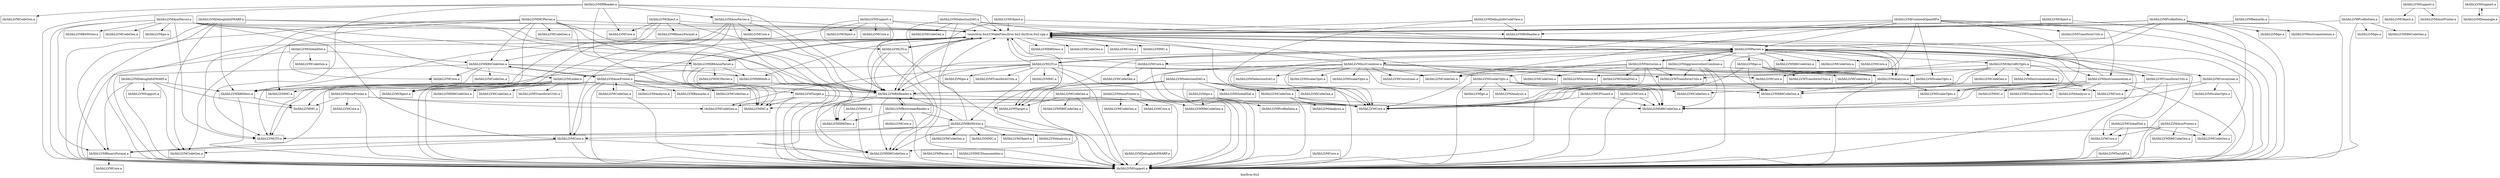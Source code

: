 digraph "bin/llvm-lto2" {
	label="bin/llvm-lto2";

	Node0x556d02083988 [shape=record,shape=record,label="{tools/llvm-lto2/CMakeFiles/llvm-lto2.dir/llvm-lto2.cpp.o}"];
	Node0x556d02083988 -> Node0x556d02085800;
	Node0x556d02083988 -> Node0x556d020847c0;
	Node0x556d02083988 -> Node0x556d020b1668;
	Node0x556d02083988 -> Node0x556d02084f10;
	Node0x556d02083988 -> Node0x556d02084a98;
	Node0x556d02083988 -> Node0x556d020a3420;
	Node0x556d02083988 -> Node0x556d0209d510;
	Node0x556d02083988 -> Node0x556d0208dfb0;
	Node0x556d02083988 -> Node0x556d02081018;
	Node0x556d02083988 -> Node0x556d0209e070;
	Node0x556d02083988 -> Node0x556d020a9810;
	Node0x556d02085800 [shape=record,shape=record,label="{lib/libLLVMX86AsmParser.a}"];
	Node0x556d02085800 -> Node0x556d02083988;
	Node0x556d02085800 -> Node0x556d0208f4d0;
	Node0x556d02085800 -> Node0x556d02084f10;
	Node0x556d02085800 -> Node0x556d02087e98;
	Node0x556d02085800 -> Node0x556d020a9810;
	Node0x556d02085800 -> Node0x556d020addf0;
	Node0x556d020847c0 [shape=record,shape=record,label="{lib/libLLVMX86CodeGen.a}"];
	Node0x556d020847c0 -> Node0x556d0208f4d0;
	Node0x556d020847c0 -> Node0x556d02084f10;
	Node0x556d020847c0 -> Node0x556d020a1610;
	Node0x556d020847c0 -> Node0x556d020aad98;
	Node0x556d020847c0 -> Node0x556d02087e98;
	Node0x556d020847c0 -> Node0x556d020a9810;
	Node0x556d020847c0 -> Node0x556d02099f08;
	Node0x556d020b1668 [shape=record,shape=record,label="{lib/libLLVMX86Desc.a}"];
	Node0x556d02084f10 [shape=record,shape=record,label="{lib/libLLVMX86Info.a}"];
	Node0x556d02084f10 -> Node0x556d020a9810;
	Node0x556d02084a98 [shape=record,shape=record,label="{lib/libLLVMBitReader.a}"];
	Node0x556d02084a98 -> Node0x556d02083988;
	Node0x556d02084a98 -> Node0x556d020851e8;
	Node0x556d02084a98 -> Node0x556d020b0bd8;
	Node0x556d02084a98 -> Node0x556d02089bd8;
	Node0x556d02084a98 -> Node0x556d020a9810;
	Node0x556d02084a98 -> Node0x556d02097530;
	Node0x556d020a3420 [shape=record,shape=record,label="{lib/libLLVMCodeGen.a}"];
	Node0x556d0209d510 [shape=record,shape=record,label="{lib/libLLVMCore.a}"];
	Node0x556d0208dfb0 [shape=record,shape=record,label="{lib/libLLVMLTO.a}"];
	Node0x556d0208dfb0 -> Node0x556d02083988;
	Node0x556d0208dfb0 -> Node0x556d020b0bd8;
	Node0x556d0208dfb0 -> Node0x556d02084a98;
	Node0x556d0208dfb0 -> Node0x556d020a9810;
	Node0x556d02081018 [shape=record,shape=record,label="{lib/libLLVMMC.a}"];
	Node0x556d0209e070 [shape=record,shape=record,label="{lib/libLLVMPasses.a}"];
	Node0x556d0209e070 -> Node0x556d02083988;
	Node0x556d0209e070 -> Node0x556d020906b0;
	Node0x556d0209e070 -> Node0x556d02084a98;
	Node0x556d0209e070 -> Node0x556d020a74b8;
	Node0x556d0209e070 -> Node0x556d0209f8d0;
	Node0x556d0209e070 -> Node0x556d020942d0;
	Node0x556d0209e070 -> Node0x556d020aef68;
	Node0x556d0209e070 -> Node0x556d020a80e8;
	Node0x556d0209e070 -> Node0x556d020a9810;
	Node0x556d0209e070 -> Node0x556d0209b288;
	Node0x556d0209e070 -> Node0x556d020902a0;
	Node0x556d0209e070 -> Node0x556d020b12c0;
	Node0x556d0209e070 -> Node0x556d020b10b8;
	Node0x556d0209e070 -> Node0x556d02099d00;
	Node0x556d0209e070 -> Node0x556d0209fc78;
	Node0x556d0209e070 -> Node0x556d0208b1c8;
	Node0x556d0209e070 -> Node0x556d020afed8;
	Node0x556d0209e070 -> Node0x556d02082a80;
	Node0x556d0209e070 -> Node0x556d020a1268;
	Node0x556d0209e070 -> Node0x556d02086290;
	Node0x556d020a9810 [shape=record,shape=record,label="{lib/libLLVMSupport.a}"];
	Node0x556d0208f4d0 [shape=record,shape=record,label="{lib/libLLVMX86Desc.a}"];
	Node0x556d0208f4d0 -> Node0x556d02083988;
	Node0x556d0208f4d0 -> Node0x556d02087130;
	Node0x556d0208f4d0 -> Node0x556d020a9810;
	Node0x556d02087e98 [shape=record,shape=record,label="{lib/libLLVMMC.a}"];
	Node0x556d020addf0 [shape=record,shape=record,label="{lib/libLLVMMCParser.a}"];
	Node0x556d020a1610 [shape=record,shape=record,label="{lib/libLLVMCodeGen.a}"];
	Node0x556d020aad98 [shape=record,shape=record,label="{lib/libLLVMCore.a}"];
	Node0x556d02099f08 [shape=record,shape=record,label="{lib/libLLVMAsmPrinter.a}"];
	Node0x556d02099f08 -> Node0x556d02083988;
	Node0x556d02099f08 -> Node0x556d020847c0;
	Node0x556d02099f08 -> Node0x556d0208f4d0;
	Node0x556d02099f08 -> Node0x556d02084a98;
	Node0x556d02099f08 -> Node0x556d020a1cf8;
	Node0x556d02099f08 -> Node0x556d0208c4e0;
	Node0x556d02099f08 -> Node0x556d02091a30;
	Node0x556d02099f08 -> Node0x556d02098710;
	Node0x556d02099f08 -> Node0x556d020a9810;
	Node0x556d02099f08 -> Node0x556d0209de00;
	Node0x556d02099f08 -> Node0x556d02099d68;
	Node0x556d02099f08 -> Node0x556d020a1b58;
	Node0x556d02099f08 -> Node0x556d02080520;
	Node0x556d02099f08 -> Node0x556d020ab758;
	Node0x556d02087130 [shape=record,shape=record,label="{lib/libLLVMMC.a}"];
	Node0x556d020851e8 [shape=record,shape=record,label="{lib/libLLVMX86CodeGen.a}"];
	Node0x556d020b0bd8 [shape=record,shape=record,label="{lib/libLLVMX86Desc.a}"];
	Node0x556d02089bd8 [shape=record,shape=record,label="{lib/libLLVMCore.a}"];
	Node0x556d02097530 [shape=record,shape=record,label="{lib/libLLVMBitstreamReader.a}"];
	Node0x556d02097530 -> Node0x556d020b0bd8;
	Node0x556d02097530 -> Node0x556d02084a98;
	Node0x556d02097530 -> Node0x556d020ac938;
	Node0x556d02097530 -> Node0x556d020a9810;
	Node0x556d02097530 -> Node0x556d020b2980;
	Node0x556d02082f60 [shape=record,shape=record,label="{lib/libLLVMCodeGen.a}"];
	Node0x556d02082f60 -> Node0x556d0208d790;
	Node0x556d02082f60 -> Node0x556d02089bd8;
	Node0x556d02082f60 -> Node0x556d020a9810;
	Node0x556d02082f60 -> Node0x556d02090648;
	Node0x556d0208d790 [shape=record,shape=record,label="{lib/libLLVMX86CodeGen.a}"];
	Node0x556d02090648 [shape=record,shape=record,label="{lib/libLLVMAnalysis.a}"];
	Node0x556d0208c4e0 [shape=record,shape=record,label="{lib/libLLVMCore.a}"];
	Node0x556d0208c4e0 -> Node0x556d02083988;
	Node0x556d0208c4e0 -> Node0x556d020851e8;
	Node0x556d0208c4e0 -> Node0x556d020a94d0;
	Node0x556d0208c4e0 -> Node0x556d020a9810;
	Node0x556d0208c4e0 -> Node0x556d020ab758;
	Node0x556d020a94d0 [shape=record,shape=record,label="{lib/libLLVMCodeGen.a}"];
	Node0x556d020ab758 [shape=record,shape=record,label="{lib/libLLVMBinaryFormat.a}"];
	Node0x556d020ab758 -> Node0x556d0208ace8;
	Node0x556d020ab758 -> Node0x556d020a9810;
	Node0x556d020923f0 [shape=record,shape=record,label="{lib/libLLVMLinker.a}"];
	Node0x556d020923f0 -> Node0x556d020af3e0;
	Node0x556d020923f0 -> Node0x556d02084a98;
	Node0x556d020923f0 -> Node0x556d0208f7a8;
	Node0x556d020923f0 -> Node0x556d0208c4e0;
	Node0x556d020923f0 -> Node0x556d02091a30;
	Node0x556d020923f0 -> Node0x556d0209e140;
	Node0x556d020923f0 -> Node0x556d020a9810;
	Node0x556d020923f0 -> Node0x556d02088310;
	Node0x556d020af3e0 [shape=record,shape=record,label="{lib/libLLVMX86CodeGen.a}"];
	Node0x556d0208f7a8 [shape=record,shape=record,label="{lib/libLLVMCodeGen.a}"];
	Node0x556d02091a30 [shape=record,shape=record,label="{lib/libLLVMLTO.a}"];
	Node0x556d0209e140 [shape=record,shape=record,label="{lib/libLLVMObject.a}"];
	Node0x556d02088310 [shape=record,shape=record,label="{lib/libLLVMTransformUtils.a}"];
	Node0x556d020942d0 [shape=record,shape=record,label="{lib/libLLVMLTO.a}"];
	Node0x556d020942d0 -> Node0x556d02083988;
	Node0x556d020942d0 -> Node0x556d02095d38;
	Node0x556d020942d0 -> Node0x556d02084a98;
	Node0x556d020942d0 -> Node0x556d020939e0;
	Node0x556d020942d0 -> Node0x556d02086c50;
	Node0x556d020942d0 -> Node0x556d020923f0;
	Node0x556d020942d0 -> Node0x556d020ace18;
	Node0x556d020942d0 -> Node0x556d0209e070;
	Node0x556d020942d0 -> Node0x556d020a9810;
	Node0x556d020942d0 -> Node0x556d0209b288;
	Node0x556d020942d0 -> Node0x556d020a6680;
	Node0x556d020942d0 -> Node0x556d020b2980;
	Node0x556d020942d0 -> Node0x556d02094880;
	Node0x556d020942d0 -> Node0x556d02086290;
	Node0x556d02095d38 [shape=record,shape=record,label="{lib/libLLVMX86CodeGen.a}"];
	Node0x556d020939e0 [shape=record,shape=record,label="{lib/libLLVMCodeGen.a}"];
	Node0x556d02086c50 [shape=record,shape=record,label="{lib/libLLVMCore.a}"];
	Node0x556d020ace18 [shape=record,shape=record,label="{lib/libLLVMMC.a}"];
	Node0x556d0209b288 [shape=record,shape=record,label="{lib/libLLVMTarget.a}"];
	Node0x556d020a6680 [shape=record,shape=record,label="{lib/libLLVMipo.a}"];
	Node0x556d020b2980 [shape=record,shape=record,label="{lib/libLLVMBitWriter.a}"];
	Node0x556d020b2980 -> Node0x556d02083988;
	Node0x556d020b2980 -> Node0x556d020851e8;
	Node0x556d020b2980 -> Node0x556d02084a98;
	Node0x556d020b2980 -> Node0x556d0208ed18;
	Node0x556d020b2980 -> Node0x556d0208c4e0;
	Node0x556d020b2980 -> Node0x556d02091a30;
	Node0x556d020b2980 -> Node0x556d020ab688;
	Node0x556d020b2980 -> Node0x556d020a2990;
	Node0x556d020b2980 -> Node0x556d020a9810;
	Node0x556d020b2980 -> Node0x556d020a5a50;
	Node0x556d02094880 [shape=record,shape=record,label="{lib/libLLVMTransformUtils.a}"];
	Node0x556d02086290 [shape=record,shape=record,label="{lib/libLLVMAnalysis.a}"];
	Node0x556d02086290 -> Node0x556d02083988;
	Node0x556d02086290 -> Node0x556d0208eaa8;
	Node0x556d02086290 -> Node0x556d02089bd8;
	Node0x556d02086290 -> Node0x556d0209e070;
	Node0x556d02086290 -> Node0x556d020aef68;
	Node0x556d02086290 -> Node0x556d020a9810;
	Node0x556d02099750 [shape=record,shape=record,label="{lib/libLLVMMC.a}"];
	Node0x556d02099750 -> Node0x556d020b0bd8;
	Node0x556d02099750 -> Node0x556d020a9810;
	Node0x556d0209ffb8 [shape=record,shape=record,label="{lib/libLLVMObject.a}"];
	Node0x556d0209ffb8 -> Node0x556d02083988;
	Node0x556d0209ffb8 -> Node0x556d02084a98;
	Node0x556d0209ffb8 -> Node0x556d0209ae10;
	Node0x556d0209ffb8 -> Node0x556d02091a30;
	Node0x556d0209ffb8 -> Node0x556d020a9810;
	Node0x556d0209ffb8 -> Node0x556d020a7ba0;
	Node0x556d0209ae10 [shape=record,shape=record,label="{lib/libLLVMCore.a}"];
	Node0x556d020a7ba0 [shape=record,shape=record,label="{lib/libLLVMBinaryFormat.a}"];
	Node0x556d020906b0 [shape=record,shape=record,label="{lib/libLLVMX86CodeGen.a}"];
	Node0x556d020a74b8 [shape=record,shape=record,label="{lib/libLLVMCodeGen.a}"];
	Node0x556d0209f8d0 [shape=record,shape=record,label="{lib/libLLVMCore.a}"];
	Node0x556d020aef68 [shape=record,shape=record,label="{lib/libLLVMScalarOpts.a}"];
	Node0x556d020a80e8 [shape=record,shape=record,label="{lib/libLLVMCore.a}"];
	Node0x556d020a80e8 -> Node0x556d02083988;
	Node0x556d020a80e8 -> Node0x556d0208eaa8;
	Node0x556d020a80e8 -> Node0x556d020a7520;
	Node0x556d020a80e8 -> Node0x556d020a9810;
	Node0x556d020902a0 [shape=record,shape=record,label="{lib/libLLVMCoroutines.a}"];
	Node0x556d020902a0 -> Node0x556d0208d790;
	Node0x556d020902a0 -> Node0x556d0208a390;
	Node0x556d020902a0 -> Node0x556d020a9810;
	Node0x556d020902a0 -> Node0x556d020a5230;
	Node0x556d020b12c0 [shape=record,shape=record,label="{lib/libLLVMipo.a}"];
	Node0x556d020b12c0 -> Node0x556d0208eaa8;
	Node0x556d020b12c0 -> Node0x556d02092800;
	Node0x556d020b12c0 -> Node0x556d02089bd8;
	Node0x556d020b12c0 -> Node0x556d020a9810;
	Node0x556d020b12c0 -> Node0x556d02096f18;
	Node0x556d020b12c0 -> Node0x556d02086290;
	Node0x556d020b10b8 [shape=record,shape=record,label="{lib/libLLVMScalarOpts.a}"];
	Node0x556d020b10b8 -> Node0x556d02083988;
	Node0x556d020b10b8 -> Node0x556d0208d790;
	Node0x556d020b10b8 -> Node0x556d02086360;
	Node0x556d020b10b8 -> Node0x556d0208a390;
	Node0x556d020b10b8 -> Node0x556d020a9810;
	Node0x556d020b10b8 -> Node0x556d02096aa0;
	Node0x556d020b10b8 -> Node0x556d020a9dc0;
	Node0x556d02099d00 [shape=record,shape=record,label="{lib/libLLVMAggressiveInstCombine.a}"];
	Node0x556d02099d00 -> Node0x556d0208d790;
	Node0x556d02099d00 -> Node0x556d02088c00;
	Node0x556d02099d00 -> Node0x556d02089bd8;
	Node0x556d02099d00 -> Node0x556d020a9810;
	Node0x556d02099d00 -> Node0x556d0209b150;
	Node0x556d02099d00 -> Node0x556d02086290;
	Node0x556d0209fc78 [shape=record,shape=record,label="{lib/libLLVMVectorize.a}"];
	Node0x556d0209fc78 -> Node0x556d0208d790;
	Node0x556d0209fc78 -> Node0x556d02096e48;
	Node0x556d0209fc78 -> Node0x556d02089bd8;
	Node0x556d0209fc78 -> Node0x556d0209e070;
	Node0x556d0209fc78 -> Node0x556d020a9810;
	Node0x556d0209fc78 -> Node0x556d02095108;
	Node0x556d0209fc78 -> Node0x556d0208e630;
	Node0x556d0209fc78 -> Node0x556d020af858;
	Node0x556d0209fc78 -> Node0x556d0209b150;
	Node0x556d0209fc78 -> Node0x556d02086290;
	Node0x556d0208b1c8 [shape=record,shape=record,label="{lib/libLLVMInstrumentation.a}"];
	Node0x556d0208b1c8 -> Node0x556d02083988;
	Node0x556d0208b1c8 -> Node0x556d0208d790;
	Node0x556d0208b1c8 -> Node0x556d02084a98;
	Node0x556d0208b1c8 -> Node0x556d02086360;
	Node0x556d0208b1c8 -> Node0x556d02089bd8;
	Node0x556d0208b1c8 -> Node0x556d02085388;
	Node0x556d0208b1c8 -> Node0x556d020a9810;
	Node0x556d0208b1c8 -> Node0x556d020a21d8;
	Node0x556d0208b1c8 -> Node0x556d020acf50;
	Node0x556d020afed8 [shape=record,shape=record,label="{lib/libLLVMInstCombine.a}"];
	Node0x556d020afed8 -> Node0x556d02083988;
	Node0x556d020afed8 -> Node0x556d0208d790;
	Node0x556d020afed8 -> Node0x556d02084a98;
	Node0x556d020afed8 -> Node0x556d02088c00;
	Node0x556d020afed8 -> Node0x556d02089bd8;
	Node0x556d020afed8 -> Node0x556d020a75f0;
	Node0x556d020afed8 -> Node0x556d020a9810;
	Node0x556d020afed8 -> Node0x556d020a7248;
	Node0x556d020afed8 -> Node0x556d0208e630;
	Node0x556d020afed8 -> Node0x556d020ad0f0;
	Node0x556d020afed8 -> Node0x556d020832a0;
	Node0x556d020afed8 -> Node0x556d0209b150;
	Node0x556d020afed8 -> Node0x556d02086290;
	Node0x556d02082a80 [shape=record,shape=record,label="{lib/libLLVMObjCARCOpts.a}"];
	Node0x556d02082a80 -> Node0x556d0208eaa8;
	Node0x556d02082a80 -> Node0x556d020931c0;
	Node0x556d02082a80 -> Node0x556d02089bd8;
	Node0x556d02082a80 -> Node0x556d020aef68;
	Node0x556d02082a80 -> Node0x556d020a9810;
	Node0x556d02082a80 -> Node0x556d0209fa70;
	Node0x556d02082a80 -> Node0x556d0209b150;
	Node0x556d02082a80 -> Node0x556d02086290;
	Node0x556d020a1268 [shape=record,shape=record,label="{lib/libLLVMTransformUtils.a}"];
	Node0x556d020a1268 -> Node0x556d02083988;
	Node0x556d020a1268 -> Node0x556d0208eaa8;
	Node0x556d020a1268 -> Node0x556d020abe40;
	Node0x556d020a1268 -> Node0x556d020a9810;
	Node0x556d0208eaa8 [shape=record,shape=record,label="{lib/libLLVMX86CodeGen.a}"];
	Node0x556d020a7520 [shape=record,shape=record,label="{lib/libLLVMCodeGen.a}"];
	Node0x556d020a8358 [shape=record,shape=record,label="{lib/libLLVMPasses.a}"];
	Node0x556d020a8358 -> Node0x556d020a9810;
	Node0x556d020a4050 [shape=record,shape=record,label="{lib/libLLVMSupport.a}"];
	Node0x556d020a4050 -> Node0x556d02083988;
	Node0x556d020a4050 -> Node0x556d020851e8;
	Node0x556d020a4050 -> Node0x556d02083b28;
	Node0x556d020a4050 -> Node0x556d020a94d0;
	Node0x556d020a4050 -> Node0x556d0208d588;
	Node0x556d020a4050 -> Node0x556d0208dfb0;
	Node0x556d020a4050 -> Node0x556d0209dd98;
	Node0x556d02083b28 [shape=record,shape=record,label="{lib/libLLVMBitReader.a}"];
	Node0x556d0208d588 [shape=record,shape=record,label="{lib/libLLVMCore.a}"];
	Node0x556d0209dd98 [shape=record,shape=record,label="{lib/libLLVMObject.a}"];
	Node0x556d0209de00 [shape=record,shape=record,label="{lib/libLLVMTarget.a}"];
	Node0x556d0209de00 -> Node0x556d0208d790;
	Node0x556d0209de00 -> Node0x556d020939e0;
	Node0x556d0209de00 -> Node0x556d02089bd8;
	Node0x556d0209de00 -> Node0x556d02087e98;
	Node0x556d0209de00 -> Node0x556d020a9810;
	Node0x556d0209c878 [shape=record,shape=record,label="{lib/libLLVMMCDisassembler.a}"];
	Node0x556d0209c878 -> Node0x556d020a9810;
	Node0x556d020a1cf8 [shape=record,shape=record,label="{lib/libLLVMCodeGen.a}"];
	Node0x556d02098710 [shape=record,shape=record,label="{lib/libLLVMMC.a}"];
	Node0x556d02099d68 [shape=record,shape=record,label="{lib/libLLVMCodeGen.a}"];
	Node0x556d02099d68 -> Node0x556d020a9810;
	Node0x556d02099d68 -> Node0x556d02099f08;
	Node0x556d020a1b58 [shape=record,shape=record,label="{lib/libLLVMAnalysis.a}"];
	Node0x556d02080520 [shape=record,shape=record,label="{lib/libLLVMRemarks.a}"];
	Node0x556d0209a6c0 [shape=record,shape=record,label="{lib/libLLVMAsmPrinter.a}"];
	Node0x556d0209a6c0 -> Node0x556d020939e0;
	Node0x556d0209a6c0 -> Node0x556d020ac528;
	Node0x556d0209a6c0 -> Node0x556d02087130;
	Node0x556d0209a6c0 -> Node0x556d020a9810;
	Node0x556d0209a6c0 -> Node0x556d0209b288;
	Node0x556d020ac528 [shape=record,shape=record,label="{lib/libLLVMCore.a}"];
	Node0x556d020a4fc0 [shape=record,shape=record,label="{lib/libLLVMAsmPrinter.a}"];
	Node0x556d020a4fc0 -> Node0x556d02099548;
	Node0x556d020a4fc0 -> Node0x556d0209fe18;
	Node0x556d020a4fc0 -> Node0x556d020abe40;
	Node0x556d020a4fc0 -> Node0x556d02091a30;
	Node0x556d020a4fc0 -> Node0x556d020a9810;
	Node0x556d02099548 [shape=record,shape=record,label="{lib/libLLVMX86CodeGen.a}"];
	Node0x556d0209fe18 [shape=record,shape=record,label="{lib/libLLVMCodeGen.a}"];
	Node0x556d020abe40 [shape=record,shape=record,label="{lib/libLLVMCore.a}"];
	Node0x556d0208b640 [shape=record,shape=record,label="{lib/libLLVMSupport.a}"];
	Node0x556d0208b640 -> Node0x556d020a4db8;
	Node0x556d0208b640 -> Node0x556d0208a120;
	Node0x556d020a4db8 [shape=record,shape=record,label="{lib/libLLVMObject.a}"];
	Node0x556d0208a120 [shape=record,shape=record,label="{lib/libLLVMAsmPrinter.a}"];
	Node0x556d0209c5a0 [shape=record,shape=record,label="{lib/libLLVMAsmPrinter.a}"];
	Node0x556d0209c5a0 -> Node0x556d020973f8;
	Node0x556d0209c5a0 -> Node0x556d020aa850;
	Node0x556d0209c5a0 -> Node0x556d02087e98;
	Node0x556d0209c5a0 -> Node0x556d020a9810;
	Node0x556d020973f8 [shape=record,shape=record,label="{lib/libLLVMCodeGen.a}"];
	Node0x556d020aa850 [shape=record,shape=record,label="{lib/libLLVMCore.a}"];
	Node0x556d020b05c0 [shape=record,shape=record,label="{lib/libLLVMDebugInfoDWARF.a}"];
	Node0x556d020b05c0 -> Node0x556d0208f4d0;
	Node0x556d020b05c0 -> Node0x556d020a94d0;
	Node0x556d020b05c0 -> Node0x556d02087130;
	Node0x556d020b05c0 -> Node0x556d020a9810;
	Node0x556d020b05c0 -> Node0x556d020a6c30;
	Node0x556d020b05c0 -> Node0x556d020ab758;
	Node0x556d020a6c30 [shape=record,shape=record,label="{lib/libLLVMSupport.a}"];
	Node0x556d020ad430 [shape=record,shape=record,label="{lib/libLLVMObject.a}"];
	Node0x556d020ad430 -> Node0x556d02083988;
	Node0x556d020ad430 -> Node0x556d020a9810;
	Node0x556d020ade58 [shape=record,shape=record,label="{lib/libLLVMDebugInfoDWARF.a}"];
	Node0x556d020ade58 -> Node0x556d020a9810;
	Node0x556d020a8ff0 [shape=record,shape=record,label="{lib/libLLVMObject.a}"];
	Node0x556d020a8ff0 -> Node0x556d02083988;
	Node0x556d020a8ff0 -> Node0x556d02084a98;
	Node0x556d020a8ff0 -> Node0x556d020a9810;
	Node0x556d0209bb10 [shape=record,shape=record,label="{lib/libLLVMDebugInfoDWARF.a}"];
	Node0x556d0209bb10 -> Node0x556d02083988;
	Node0x556d0209bb10 -> Node0x556d0208f4d0;
	Node0x556d0209bb10 -> Node0x556d02084a98;
	Node0x556d0209bb10 -> Node0x556d020a94d0;
	Node0x556d0209bb10 -> Node0x556d020a9810;
	Node0x556d0209bb10 -> Node0x556d020ab758;
	Node0x556d020b0280 [shape=record,shape=record,label="{lib/libLLVMGlobalISel.a}"];
	Node0x556d020b0280 -> Node0x556d020847c0;
	Node0x556d020b0280 -> Node0x556d02097d50;
	Node0x556d020b0280 -> Node0x556d020aad98;
	Node0x556d020b0280 -> Node0x556d020a9810;
	Node0x556d02097d50 [shape=record,shape=record,label="{lib/libLLVMCodeGen.a}"];
	Node0x556d02098298 [shape=record,shape=record,label="{lib/libLLVMCodeGen.a}"];
	Node0x556d02098298 -> Node0x556d020b1328;
	Node0x556d02098298 -> Node0x556d02089bd8;
	Node0x556d02098298 -> Node0x556d020a9810;
	Node0x556d02098298 -> Node0x556d0209b288;
	Node0x556d020b1328 [shape=record,shape=record,label="{lib/libLLVMX86CodeGen.a}"];
	Node0x556d020995b0 [shape=record,shape=record,label="{lib/libLLVMGlobalISel.a}"];
	Node0x556d020995b0 -> Node0x556d0209fe18;
	Node0x556d020995b0 -> Node0x556d020abe40;
	Node0x556d020995b0 -> Node0x556d020a9810;
	Node0x556d020ab070 [shape=record,shape=record,label="{lib/libLLVMSelectionDAG.a}"];
	Node0x556d020ab070 -> Node0x556d02083988;
	Node0x556d020ab070 -> Node0x556d020851e8;
	Node0x556d020ab070 -> Node0x556d020a35c0;
	Node0x556d020ab070 -> Node0x556d02089bd8;
	Node0x556d020ab070 -> Node0x556d020a9810;
	Node0x556d020ab070 -> Node0x556d02086290;
	Node0x556d020a35c0 [shape=record,shape=record,label="{lib/libLLVMCodeGen.a}"];
	Node0x556d020873a0 [shape=record,shape=record,label="{lib/libLLVMCore.a}"];
	Node0x556d020873a0 -> Node0x556d020a9810;
	Node0x556d020917c0 [shape=record,shape=record,label="{lib/libLLVMSelectionDAG.a}"];
	Node0x556d020917c0 -> Node0x556d020851e8;
	Node0x556d020917c0 -> Node0x556d02082f60;
	Node0x556d020917c0 -> Node0x556d02089bd8;
	Node0x556d020917c0 -> Node0x556d02087130;
	Node0x556d020917c0 -> Node0x556d020a9810;
	Node0x556d020917c0 -> Node0x556d0209b288;
	Node0x556d020917c0 -> Node0x556d02098b88;
	Node0x556d020917c0 -> Node0x556d02097598;
	Node0x556d02098b88 [shape=record,shape=record,label="{lib/libLLVMCodeGen.a}"];
	Node0x556d02097598 [shape=record,shape=record,label="{lib/libLLVMGlobalISel.a}"];
	Node0x556d02092e80 [shape=record,shape=record,label="{lib/libLLVMCFGuard.a}"];
	Node0x556d02092e80 -> Node0x556d0208d790;
	Node0x556d02092e80 -> Node0x556d02089bd8;
	Node0x556d02092e80 -> Node0x556d020a9810;
	Node0x556d0208a390 [shape=record,shape=record,label="{lib/libLLVMCore.a}"];
	Node0x556d020a5230 [shape=record,shape=record,label="{lib/libLLVMScalarOpts.a}"];
	Node0x556d02092800 [shape=record,shape=record,label="{lib/libLLVMCodeGen.a}"];
	Node0x556d02096f18 [shape=record,shape=record,label="{lib/libLLVMTransformUtils.a}"];
	Node0x556d0208de78 [shape=record,shape=record,label="{lib/libLLVMCore.a}"];
	Node0x556d0208de78 -> Node0x556d0208d790;
	Node0x556d0208de78 -> Node0x556d020a9810;
	Node0x556d0209d850 [shape=record,shape=record,label="{lib/libLLVMipo.a}"];
	Node0x556d0209d850 -> Node0x556d02095d38;
	Node0x556d0209d850 -> Node0x556d02089bd8;
	Node0x556d0209d850 -> Node0x556d020a9810;
	Node0x556d0209d850 -> Node0x556d0209fce0;
	Node0x556d0209fce0 [shape=record,shape=record,label="{lib/libLLVMProfileData.a}"];
	Node0x556d0208ed18 [shape=record,shape=record,label="{lib/libLLVMCodeGen.a}"];
	Node0x556d020ab688 [shape=record,shape=record,label="{lib/libLLVMMC.a}"];
	Node0x556d020a2990 [shape=record,shape=record,label="{lib/libLLVMObject.a}"];
	Node0x556d020a5a50 [shape=record,shape=record,label="{lib/libLLVMAnalysis.a}"];
	Node0x556d02086360 [shape=record,shape=record,label="{lib/libLLVMCodeGen.a}"];
	Node0x556d02096aa0 [shape=record,shape=record,label="{lib/libLLVMipo.a}"];
	Node0x556d020a9dc0 [shape=record,shape=record,label="{lib/libLLVMAnalysis.a}"];
	Node0x556d02088c00 [shape=record,shape=record,label="{lib/libLLVMCodeGen.a}"];
	Node0x556d0209b150 [shape=record,shape=record,label="{lib/libLLVMTransformUtils.a}"];
	Node0x556d02096e48 [shape=record,shape=record,label="{lib/libLLVMCodeGen.a}"];
	Node0x556d02095108 [shape=record,shape=record,label="{lib/libLLVMGlobalISel.a}"];
	Node0x556d0208e630 [shape=record,shape=record,label="{lib/libLLVMCoroutines.a}"];
	Node0x556d020af858 [shape=record,shape=record,label="{lib/libLLVMScalarOpts.a}"];
	Node0x556d02085388 [shape=record,shape=record,label="{lib/libLLVMMC.a}"];
	Node0x556d020a21d8 [shape=record,shape=record,label="{lib/libLLVMTransformUtils.a}"];
	Node0x556d020acf50 [shape=record,shape=record,label="{lib/libLLVMAnalysis.a}"];
	Node0x556d0209d9f0 [shape=record,shape=record,label="{lib/libLLVMFrontendOpenMP.a}"];
	Node0x556d0209d9f0 -> Node0x556d02083988;
	Node0x556d0209d9f0 -> Node0x556d0208d790;
	Node0x556d0209d9f0 -> Node0x556d02088c00;
	Node0x556d0209d9f0 -> Node0x556d02089bd8;
	Node0x556d0209d9f0 -> Node0x556d0209e070;
	Node0x556d0209d9f0 -> Node0x556d020a9810;
	Node0x556d0209d9f0 -> Node0x556d020af858;
	Node0x556d0209d9f0 -> Node0x556d020832a0;
	Node0x556d0209d9f0 -> Node0x556d0208b1c8;
	Node0x556d0209d9f0 -> Node0x556d020a39d0;
	Node0x556d020832a0 [shape=record,shape=record,label="{lib/libLLVMVectorize.a}"];
	Node0x556d020a39d0 [shape=record,shape=record,label="{lib/libLLVMTransformUtils.a}"];
	Node0x556d0209e0d8 [shape=record,shape=record,label="{lib/libLLVMIRReader.a}"];
	Node0x556d0209e0d8 -> Node0x556d02083988;
	Node0x556d0209e0d8 -> Node0x556d02084a98;
	Node0x556d0209e0d8 -> Node0x556d020943a0;
	Node0x556d0209e0d8 -> Node0x556d0209ae10;
	Node0x556d0209e0d8 -> Node0x556d02091a30;
	Node0x556d0209e0d8 -> Node0x556d02087e98;
	Node0x556d0209e0d8 -> Node0x556d020a9810;
	Node0x556d0209e0d8 -> Node0x556d0209b5c8;
	Node0x556d020943a0 [shape=record,shape=record,label="{lib/libLLVMCodeGen.a}"];
	Node0x556d0209b5c8 [shape=record,shape=record,label="{lib/libLLVMAsmParser.a}"];
	Node0x556d0209b5c8 -> Node0x556d02083988;
	Node0x556d0209b5c8 -> Node0x556d020851e8;
	Node0x556d0209b5c8 -> Node0x556d02084a98;
	Node0x556d0209b5c8 -> Node0x556d020ad500;
	Node0x556d0209b5c8 -> Node0x556d02087e98;
	Node0x556d0209b5c8 -> Node0x556d0209e140;
	Node0x556d0209b5c8 -> Node0x556d020a9810;
	Node0x556d020ad500 [shape=record,shape=record,label="{lib/libLLVMCore.a}"];
	Node0x556d020af5e8 [shape=record,shape=record,label="{lib/libLLVMAsmParser.a}"];
	Node0x556d020af5e8 -> Node0x556d02083988;
	Node0x556d020af5e8 -> Node0x556d020851e8;
	Node0x556d020af5e8 -> Node0x556d02084a98;
	Node0x556d020af5e8 -> Node0x556d020a32e8;
	Node0x556d020af5e8 -> Node0x556d0208c4e0;
	Node0x556d020af5e8 -> Node0x556d02091a30;
	Node0x556d020af5e8 -> Node0x556d020923f0;
	Node0x556d020af5e8 -> Node0x556d020a9810;
	Node0x556d020af5e8 -> Node0x556d020b0b08;
	Node0x556d020af5e8 -> Node0x556d020b21c8;
	Node0x556d020af5e8 -> Node0x556d020ab758;
	Node0x556d020a32e8 [shape=record,shape=record,label="{lib/libLLVMCodeGen.a}"];
	Node0x556d020b0b08 [shape=record,shape=record,label="{lib/libLLVMipo.a}"];
	Node0x556d020b21c8 [shape=record,shape=record,label="{lib/libLLVMBitWriter.a}"];
	Node0x556d020a75f0 [shape=record,shape=record,label="{lib/libLLVMScalarOpts.a}"];
	Node0x556d020a7248 [shape=record,shape=record,label="{lib/libLLVMSelectionDAG.a}"];
	Node0x556d020ad0f0 [shape=record,shape=record,label="{lib/libLLVMScalarOpts.a}"];
	Node0x556d020931c0 [shape=record,shape=record,label="{lib/libLLVMCodeGen.a}"];
	Node0x556d0209fa70 [shape=record,shape=record,label="{lib/libLLVMInstrumentation.a}"];
	Node0x556d020b1808 [shape=record,shape=record,label="{lib/libLLVMMCParser.a}"];
	Node0x556d020b1808 -> Node0x556d02083988;
	Node0x556d020b1808 -> Node0x556d02085800;
	Node0x556d020b1808 -> Node0x556d020847c0;
	Node0x556d020b1808 -> Node0x556d020b0bd8;
	Node0x556d020b1808 -> Node0x556d02084a98;
	Node0x556d020b1808 -> Node0x556d0208c7b8;
	Node0x556d020b1808 -> Node0x556d02091a30;
	Node0x556d020b1808 -> Node0x556d02098710;
	Node0x556d020b1808 -> Node0x556d0209e140;
	Node0x556d020b1808 -> Node0x556d020a9810;
	Node0x556d0208c7b8 [shape=record,shape=record,label="{lib/libLLVMCodeGen.a}"];
	Node0x556d0209c128 [shape=record,shape=record,label="{lib/libLLVMDebugInfoCodeView.a}"];
	Node0x556d0209c128 -> Node0x556d02083988;
	Node0x556d0209c128 -> Node0x556d02083b28;
	Node0x556d0209c128 -> Node0x556d020a9810;
	Node0x556d02083e68 [shape=record,shape=record,label="{lib/libLLVMTextAPI.a}"];
	Node0x556d02083e68 -> Node0x556d020a9810;
	Node0x556d020b0010 [shape=record,shape=record,label="{lib/libLLVMProfileData.a}"];
	Node0x556d020b0010 -> Node0x556d02083988;
	Node0x556d020b0010 -> Node0x556d0208eaa8;
	Node0x556d020b0010 -> Node0x556d02083b28;
	Node0x556d020b0010 -> Node0x556d0209fe18;
	Node0x556d020b0010 -> Node0x556d02086c50;
	Node0x556d020b0010 -> Node0x556d020a9810;
	Node0x556d020b0010 -> Node0x556d02094bc0;
	Node0x556d020b0010 -> Node0x556d020893b8;
	Node0x556d02094bc0 [shape=record,shape=record,label="{lib/libLLVMipo.a}"];
	Node0x556d020893b8 [shape=record,shape=record,label="{lib/libLLVMInstrumentation.a}"];
	Node0x556d0209e210 [shape=record,shape=record,label="{lib/libLLVMSupport.a}"];
	Node0x556d0209e210 -> Node0x556d020a8700;
	Node0x556d020a8700 [shape=record,shape=record,label="{lib/libLLVMDemangle.a}"];
	Node0x556d020a8700 -> Node0x556d0209e210;
	Node0x556d0209e828 [shape=record,shape=record,label="{lib/libLLVMProfileData.a}"];
	Node0x556d0209e828 -> Node0x556d02083988;
	Node0x556d0209e828 -> Node0x556d020b20f8;
	Node0x556d0209e828 -> Node0x556d020a9810;
	Node0x556d0209e828 -> Node0x556d020989e8;
	Node0x556d020b20f8 [shape=record,shape=record,label="{lib/libLLVMX86CodeGen.a}"];
	Node0x556d020989e8 [shape=record,shape=record,label="{lib/libLLVMipo.a}"];
	Node0x556d02082058 [shape=record,shape=record,label="{lib/libLLVMRemarks.a}"];
	Node0x556d02082058 -> Node0x556d02083988;
	Node0x556d02082058 -> Node0x556d020a9810;
	Node0x556d020ac938 [shape=record,shape=record,label="{lib/libLLVMCore.a}"];
	Node0x556d0208ace8 [shape=record,shape=record,label="{lib/libLLVMCore.a}"];
}
